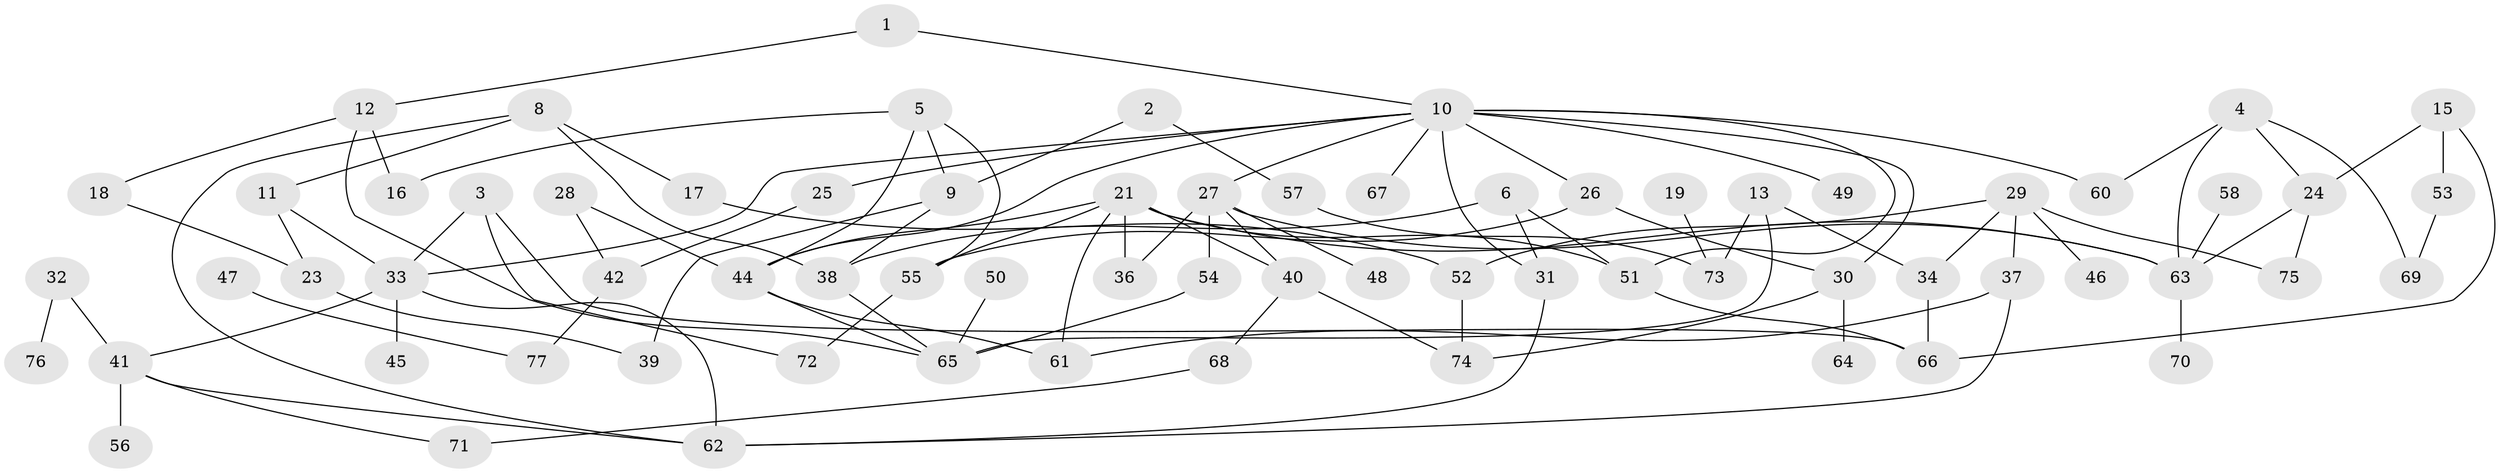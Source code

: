 // original degree distribution, {3: 0.1559633027522936, 2: 0.28440366972477066, 4: 0.12844036697247707, 1: 0.23853211009174313, 0: 0.05504587155963303, 5: 0.07339449541284404, 6: 0.05504587155963303, 9: 0.009174311926605505}
// Generated by graph-tools (version 1.1) at 2025/48/03/04/25 22:48:02]
// undirected, 70 vertices, 105 edges
graph export_dot {
  node [color=gray90,style=filled];
  1;
  2;
  3;
  4;
  5;
  6;
  8;
  9;
  10;
  11;
  12;
  13;
  15;
  16;
  17;
  18;
  19;
  21;
  23;
  24;
  25;
  26;
  27;
  28;
  29;
  30;
  31;
  32;
  33;
  34;
  36;
  37;
  38;
  39;
  40;
  41;
  42;
  44;
  45;
  46;
  47;
  48;
  49;
  50;
  51;
  52;
  53;
  54;
  55;
  56;
  57;
  58;
  60;
  61;
  62;
  63;
  64;
  65;
  66;
  67;
  68;
  69;
  70;
  71;
  72;
  73;
  74;
  75;
  76;
  77;
  1 -- 10 [weight=1.0];
  1 -- 12 [weight=1.0];
  2 -- 9 [weight=1.0];
  2 -- 57 [weight=1.0];
  3 -- 33 [weight=1.0];
  3 -- 66 [weight=1.0];
  3 -- 72 [weight=1.0];
  4 -- 24 [weight=1.0];
  4 -- 60 [weight=1.0];
  4 -- 63 [weight=1.0];
  4 -- 69 [weight=1.0];
  5 -- 9 [weight=1.0];
  5 -- 16 [weight=1.0];
  5 -- 44 [weight=1.0];
  5 -- 55 [weight=1.0];
  6 -- 31 [weight=1.0];
  6 -- 38 [weight=1.0];
  6 -- 51 [weight=1.0];
  8 -- 11 [weight=1.0];
  8 -- 17 [weight=1.0];
  8 -- 38 [weight=1.0];
  8 -- 62 [weight=1.0];
  9 -- 38 [weight=2.0];
  9 -- 39 [weight=2.0];
  10 -- 25 [weight=1.0];
  10 -- 26 [weight=2.0];
  10 -- 27 [weight=1.0];
  10 -- 30 [weight=1.0];
  10 -- 31 [weight=1.0];
  10 -- 33 [weight=1.0];
  10 -- 44 [weight=1.0];
  10 -- 49 [weight=1.0];
  10 -- 51 [weight=1.0];
  10 -- 60 [weight=1.0];
  10 -- 67 [weight=1.0];
  11 -- 23 [weight=1.0];
  11 -- 33 [weight=1.0];
  12 -- 16 [weight=1.0];
  12 -- 18 [weight=1.0];
  12 -- 65 [weight=1.0];
  13 -- 34 [weight=1.0];
  13 -- 65 [weight=1.0];
  13 -- 73 [weight=1.0];
  15 -- 24 [weight=1.0];
  15 -- 53 [weight=1.0];
  15 -- 66 [weight=1.0];
  17 -- 52 [weight=1.0];
  18 -- 23 [weight=1.0];
  19 -- 73 [weight=1.0];
  21 -- 36 [weight=1.0];
  21 -- 40 [weight=1.0];
  21 -- 44 [weight=1.0];
  21 -- 51 [weight=1.0];
  21 -- 55 [weight=1.0];
  21 -- 61 [weight=1.0];
  21 -- 63 [weight=1.0];
  23 -- 39 [weight=1.0];
  24 -- 63 [weight=1.0];
  24 -- 75 [weight=1.0];
  25 -- 42 [weight=1.0];
  26 -- 30 [weight=1.0];
  26 -- 55 [weight=1.0];
  27 -- 36 [weight=1.0];
  27 -- 40 [weight=1.0];
  27 -- 48 [weight=1.0];
  27 -- 54 [weight=1.0];
  27 -- 63 [weight=1.0];
  28 -- 42 [weight=1.0];
  28 -- 44 [weight=1.0];
  29 -- 34 [weight=1.0];
  29 -- 37 [weight=1.0];
  29 -- 46 [weight=1.0];
  29 -- 52 [weight=1.0];
  29 -- 75 [weight=1.0];
  30 -- 64 [weight=1.0];
  30 -- 74 [weight=1.0];
  31 -- 62 [weight=1.0];
  32 -- 41 [weight=1.0];
  32 -- 76 [weight=1.0];
  33 -- 41 [weight=1.0];
  33 -- 45 [weight=1.0];
  33 -- 62 [weight=1.0];
  34 -- 66 [weight=1.0];
  37 -- 61 [weight=1.0];
  37 -- 62 [weight=1.0];
  38 -- 65 [weight=1.0];
  40 -- 68 [weight=1.0];
  40 -- 74 [weight=1.0];
  41 -- 56 [weight=1.0];
  41 -- 62 [weight=1.0];
  41 -- 71 [weight=1.0];
  42 -- 77 [weight=1.0];
  44 -- 61 [weight=1.0];
  44 -- 65 [weight=1.0];
  47 -- 77 [weight=1.0];
  50 -- 65 [weight=1.0];
  51 -- 66 [weight=1.0];
  52 -- 74 [weight=1.0];
  53 -- 69 [weight=1.0];
  54 -- 65 [weight=1.0];
  55 -- 72 [weight=1.0];
  57 -- 73 [weight=1.0];
  58 -- 63 [weight=1.0];
  63 -- 70 [weight=1.0];
  68 -- 71 [weight=1.0];
}
